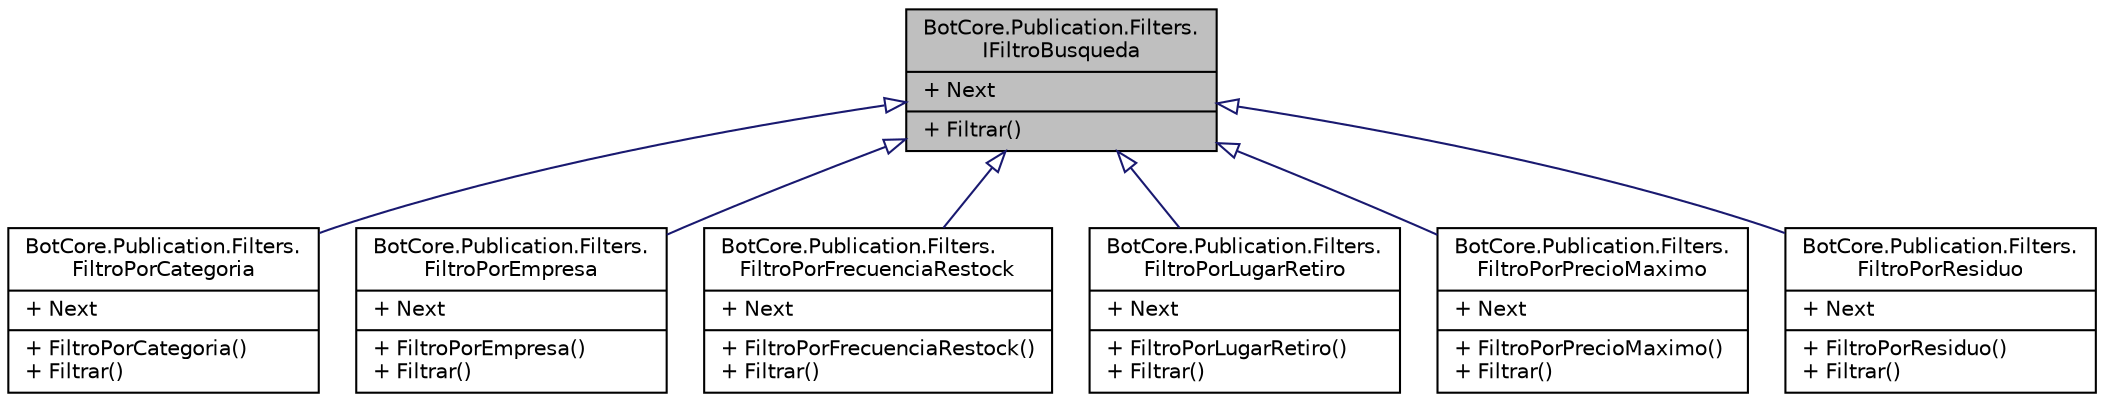 digraph "BotCore.Publication.Filters.IFiltroBusqueda"
{
 // INTERACTIVE_SVG=YES
 // LATEX_PDF_SIZE
  edge [fontname="Helvetica",fontsize="10",labelfontname="Helvetica",labelfontsize="10"];
  node [fontname="Helvetica",fontsize="10",shape=record];
  Node1 [label="{BotCore.Publication.Filters.\lIFiltroBusqueda\n|+ Next\l|+ Filtrar()\l}",height=0.2,width=0.4,color="black", fillcolor="grey75", style="filled", fontcolor="black",tooltip="Interfaz que unifica tipos cuyo objetivo es devolver texto al bot para imprimir y retornar al usuario..."];
  Node1 -> Node2 [dir="back",color="midnightblue",fontsize="10",style="solid",arrowtail="onormal",fontname="Helvetica"];
  Node2 [label="{BotCore.Publication.Filters.\lFiltroPorCategoria\n|+ Next\l|+ FiltroPorCategoria()\l+ Filtrar()\l}",height=0.2,width=0.4,color="black", fillcolor="white", style="filled",URL="$classBotCore_1_1Publication_1_1Filters_1_1FiltroPorCategoria.html",tooltip="Clase que se encarga de filtrar las distintas publicaciones por categoría."];
  Node1 -> Node3 [dir="back",color="midnightblue",fontsize="10",style="solid",arrowtail="onormal",fontname="Helvetica"];
  Node3 [label="{BotCore.Publication.Filters.\lFiltroPorEmpresa\n|+ Next\l|+ FiltroPorEmpresa()\l+ Filtrar()\l}",height=0.2,width=0.4,color="black", fillcolor="white", style="filled",URL="$classBotCore_1_1Publication_1_1Filters_1_1FiltroPorEmpresa.html",tooltip="Clase que se encarga de filtrar las distintas publicaciones la empresa publicadora."];
  Node1 -> Node4 [dir="back",color="midnightblue",fontsize="10",style="solid",arrowtail="onormal",fontname="Helvetica"];
  Node4 [label="{BotCore.Publication.Filters.\lFiltroPorFrecuenciaRestock\n|+ Next\l|+ FiltroPorFrecuenciaRestock()\l+ Filtrar()\l}",height=0.2,width=0.4,color="black", fillcolor="white", style="filled",URL="$classBotCore_1_1Publication_1_1Filters_1_1FiltroPorFrecuenciaRestock.html",tooltip="Clase que se encarga de filtrar las distintas publicaciones por frecuencia de restock."];
  Node1 -> Node5 [dir="back",color="midnightblue",fontsize="10",style="solid",arrowtail="onormal",fontname="Helvetica"];
  Node5 [label="{BotCore.Publication.Filters.\lFiltroPorLugarRetiro\n|+ Next\l|+ FiltroPorLugarRetiro()\l+ Filtrar()\l}",height=0.2,width=0.4,color="black", fillcolor="white", style="filled",URL="$classBotCore_1_1Publication_1_1Filters_1_1FiltroPorLugarRetiro.html",tooltip="Clase que se encarga de filtrar las distintas publicaciones por lugar de retiro."];
  Node1 -> Node6 [dir="back",color="midnightblue",fontsize="10",style="solid",arrowtail="onormal",fontname="Helvetica"];
  Node6 [label="{BotCore.Publication.Filters.\lFiltroPorPrecioMaximo\n|+ Next\l|+ FiltroPorPrecioMaximo()\l+ Filtrar()\l}",height=0.2,width=0.4,color="black", fillcolor="white", style="filled",URL="$classBotCore_1_1Publication_1_1Filters_1_1FiltroPorPrecioMaximo.html",tooltip="Clase que se encarga de filtrar las distintas publicaciones por precio máximo."];
  Node1 -> Node7 [dir="back",color="midnightblue",fontsize="10",style="solid",arrowtail="onormal",fontname="Helvetica"];
  Node7 [label="{BotCore.Publication.Filters.\lFiltroPorResiduo\n|+ Next\l|+ FiltroPorResiduo()\l+ Filtrar()\l}",height=0.2,width=0.4,color="black", fillcolor="white", style="filled",URL="$classBotCore_1_1Publication_1_1Filters_1_1FiltroPorResiduo.html",tooltip="Clase que se encarga de filtrar las distintas publicaciones por tipo de residuo."];
}
